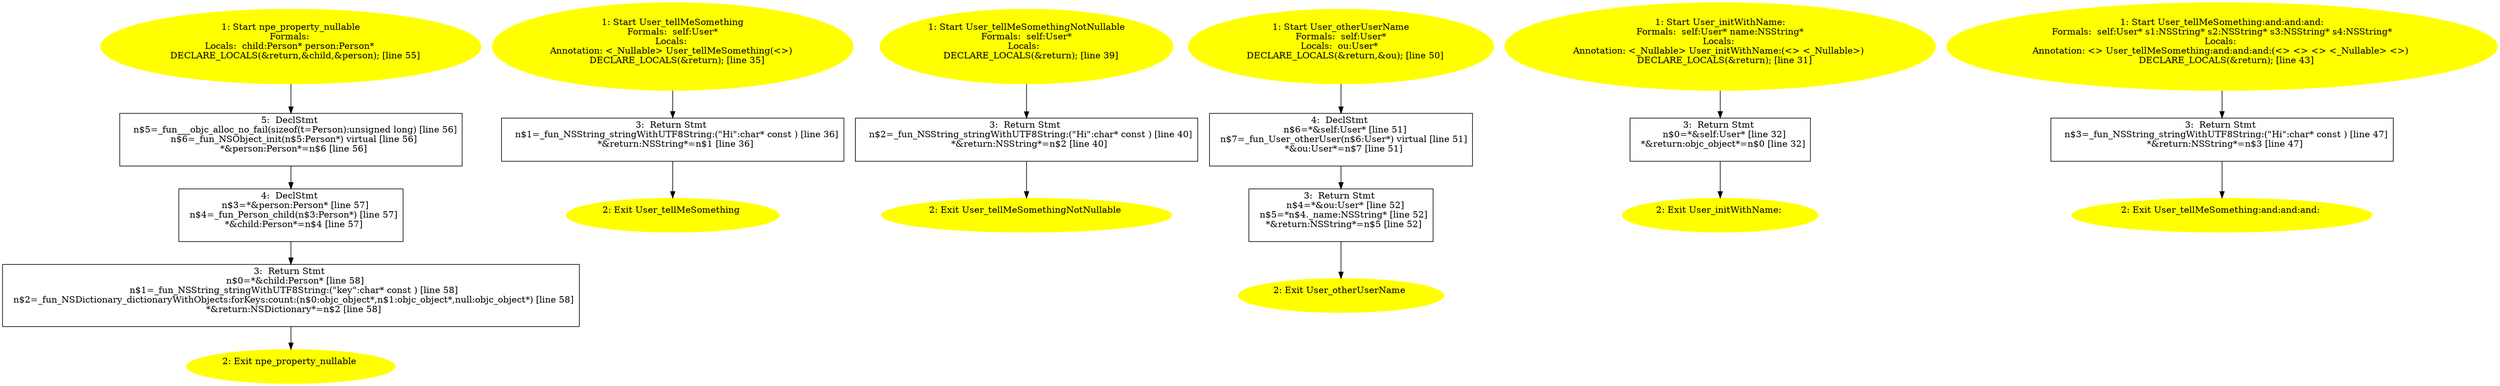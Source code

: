 /* @generated */
digraph iCFG {
"npe_property_nullable.ba4461b16b55481ab8de5124734d2bf3_1" [label="1: Start npe_property_nullable\nFormals: \nLocals:  child:Person* person:Person* \n   DECLARE_LOCALS(&return,&child,&person); [line 55]\n " color=yellow style=filled]
	

	 "npe_property_nullable.ba4461b16b55481ab8de5124734d2bf3_1" -> "npe_property_nullable.ba4461b16b55481ab8de5124734d2bf3_5" ;
"npe_property_nullable.ba4461b16b55481ab8de5124734d2bf3_2" [label="2: Exit npe_property_nullable \n  " color=yellow style=filled]
	

"npe_property_nullable.ba4461b16b55481ab8de5124734d2bf3_3" [label="3:  Return Stmt \n   n$0=*&child:Person* [line 58]\n  n$1=_fun_NSString_stringWithUTF8String:(\"key\":char* const ) [line 58]\n  n$2=_fun_NSDictionary_dictionaryWithObjects:forKeys:count:(n$0:objc_object*,n$1:objc_object*,null:objc_object*) [line 58]\n  *&return:NSDictionary*=n$2 [line 58]\n " shape="box"]
	

	 "npe_property_nullable.ba4461b16b55481ab8de5124734d2bf3_3" -> "npe_property_nullable.ba4461b16b55481ab8de5124734d2bf3_2" ;
"npe_property_nullable.ba4461b16b55481ab8de5124734d2bf3_4" [label="4:  DeclStmt \n   n$3=*&person:Person* [line 57]\n  n$4=_fun_Person_child(n$3:Person*) [line 57]\n  *&child:Person*=n$4 [line 57]\n " shape="box"]
	

	 "npe_property_nullable.ba4461b16b55481ab8de5124734d2bf3_4" -> "npe_property_nullable.ba4461b16b55481ab8de5124734d2bf3_3" ;
"npe_property_nullable.ba4461b16b55481ab8de5124734d2bf3_5" [label="5:  DeclStmt \n   n$5=_fun___objc_alloc_no_fail(sizeof(t=Person):unsigned long) [line 56]\n  n$6=_fun_NSObject_init(n$5:Person*) virtual [line 56]\n  *&person:Person*=n$6 [line 56]\n " shape="box"]
	

	 "npe_property_nullable.ba4461b16b55481ab8de5124734d2bf3_5" -> "npe_property_nullable.ba4461b16b55481ab8de5124734d2bf3_4" ;
"tellMeSomething#User#instance.5ed632cdc46e048613dbc2d7030419cf_1" [label="1: Start User_tellMeSomething\nFormals:  self:User*\nLocals: \nAnnotation: <_Nullable> User_tellMeSomething(<>) \n   DECLARE_LOCALS(&return); [line 35]\n " color=yellow style=filled]
	

	 "tellMeSomething#User#instance.5ed632cdc46e048613dbc2d7030419cf_1" -> "tellMeSomething#User#instance.5ed632cdc46e048613dbc2d7030419cf_3" ;
"tellMeSomething#User#instance.5ed632cdc46e048613dbc2d7030419cf_2" [label="2: Exit User_tellMeSomething \n  " color=yellow style=filled]
	

"tellMeSomething#User#instance.5ed632cdc46e048613dbc2d7030419cf_3" [label="3:  Return Stmt \n   n$1=_fun_NSString_stringWithUTF8String:(\"Hi\":char* const ) [line 36]\n  *&return:NSString*=n$1 [line 36]\n " shape="box"]
	

	 "tellMeSomething#User#instance.5ed632cdc46e048613dbc2d7030419cf_3" -> "tellMeSomething#User#instance.5ed632cdc46e048613dbc2d7030419cf_2" ;
"tellMeSomethingNotNullable#User#instance.245a0cd3ebd907a23c846151021de342_1" [label="1: Start User_tellMeSomethingNotNullable\nFormals:  self:User*\nLocals:  \n   DECLARE_LOCALS(&return); [line 39]\n " color=yellow style=filled]
	

	 "tellMeSomethingNotNullable#User#instance.245a0cd3ebd907a23c846151021de342_1" -> "tellMeSomethingNotNullable#User#instance.245a0cd3ebd907a23c846151021de342_3" ;
"tellMeSomethingNotNullable#User#instance.245a0cd3ebd907a23c846151021de342_2" [label="2: Exit User_tellMeSomethingNotNullable \n  " color=yellow style=filled]
	

"tellMeSomethingNotNullable#User#instance.245a0cd3ebd907a23c846151021de342_3" [label="3:  Return Stmt \n   n$2=_fun_NSString_stringWithUTF8String:(\"Hi\":char* const ) [line 40]\n  *&return:NSString*=n$2 [line 40]\n " shape="box"]
	

	 "tellMeSomethingNotNullable#User#instance.245a0cd3ebd907a23c846151021de342_3" -> "tellMeSomethingNotNullable#User#instance.245a0cd3ebd907a23c846151021de342_2" ;
"otherUserName#User#instance.7b86b8d2191be71dec320c3203056cd7_1" [label="1: Start User_otherUserName\nFormals:  self:User*\nLocals:  ou:User* \n   DECLARE_LOCALS(&return,&ou); [line 50]\n " color=yellow style=filled]
	

	 "otherUserName#User#instance.7b86b8d2191be71dec320c3203056cd7_1" -> "otherUserName#User#instance.7b86b8d2191be71dec320c3203056cd7_4" ;
"otherUserName#User#instance.7b86b8d2191be71dec320c3203056cd7_2" [label="2: Exit User_otherUserName \n  " color=yellow style=filled]
	

"otherUserName#User#instance.7b86b8d2191be71dec320c3203056cd7_3" [label="3:  Return Stmt \n   n$4=*&ou:User* [line 52]\n  n$5=*n$4._name:NSString* [line 52]\n  *&return:NSString*=n$5 [line 52]\n " shape="box"]
	

	 "otherUserName#User#instance.7b86b8d2191be71dec320c3203056cd7_3" -> "otherUserName#User#instance.7b86b8d2191be71dec320c3203056cd7_2" ;
"otherUserName#User#instance.7b86b8d2191be71dec320c3203056cd7_4" [label="4:  DeclStmt \n   n$6=*&self:User* [line 51]\n  n$7=_fun_User_otherUser(n$6:User*) virtual [line 51]\n  *&ou:User*=n$7 [line 51]\n " shape="box"]
	

	 "otherUserName#User#instance.7b86b8d2191be71dec320c3203056cd7_4" -> "otherUserName#User#instance.7b86b8d2191be71dec320c3203056cd7_3" ;
"initWithName:#User#instance.e074182198c39906ef7606c27f655686_1" [label="1: Start User_initWithName:\nFormals:  self:User* name:NSString*\nLocals: \nAnnotation: <_Nullable> User_initWithName:(<> <_Nullable>) \n   DECLARE_LOCALS(&return); [line 31]\n " color=yellow style=filled]
	

	 "initWithName:#User#instance.e074182198c39906ef7606c27f655686_1" -> "initWithName:#User#instance.e074182198c39906ef7606c27f655686_3" ;
"initWithName:#User#instance.e074182198c39906ef7606c27f655686_2" [label="2: Exit User_initWithName: \n  " color=yellow style=filled]
	

"initWithName:#User#instance.e074182198c39906ef7606c27f655686_3" [label="3:  Return Stmt \n   n$0=*&self:User* [line 32]\n  *&return:objc_object*=n$0 [line 32]\n " shape="box"]
	

	 "initWithName:#User#instance.e074182198c39906ef7606c27f655686_3" -> "initWithName:#User#instance.e074182198c39906ef7606c27f655686_2" ;
"tellMeSomething:and:and:and:#User#instance.eedc1cc1313630d342198a5528c9eaec_1" [label="1: Start User_tellMeSomething:and:and:and:\nFormals:  self:User* s1:NSString* s2:NSString* s3:NSString* s4:NSString*\nLocals: \nAnnotation: <> User_tellMeSomething:and:and:and:(<> <> <> <_Nullable> <>) \n   DECLARE_LOCALS(&return); [line 43]\n " color=yellow style=filled]
	

	 "tellMeSomething:and:and:and:#User#instance.eedc1cc1313630d342198a5528c9eaec_1" -> "tellMeSomething:and:and:and:#User#instance.eedc1cc1313630d342198a5528c9eaec_3" ;
"tellMeSomething:and:and:and:#User#instance.eedc1cc1313630d342198a5528c9eaec_2" [label="2: Exit User_tellMeSomething:and:and:and: \n  " color=yellow style=filled]
	

"tellMeSomething:and:and:and:#User#instance.eedc1cc1313630d342198a5528c9eaec_3" [label="3:  Return Stmt \n   n$3=_fun_NSString_stringWithUTF8String:(\"Hi\":char* const ) [line 47]\n  *&return:NSString*=n$3 [line 47]\n " shape="box"]
	

	 "tellMeSomething:and:and:and:#User#instance.eedc1cc1313630d342198a5528c9eaec_3" -> "tellMeSomething:and:and:and:#User#instance.eedc1cc1313630d342198a5528c9eaec_2" ;
}
